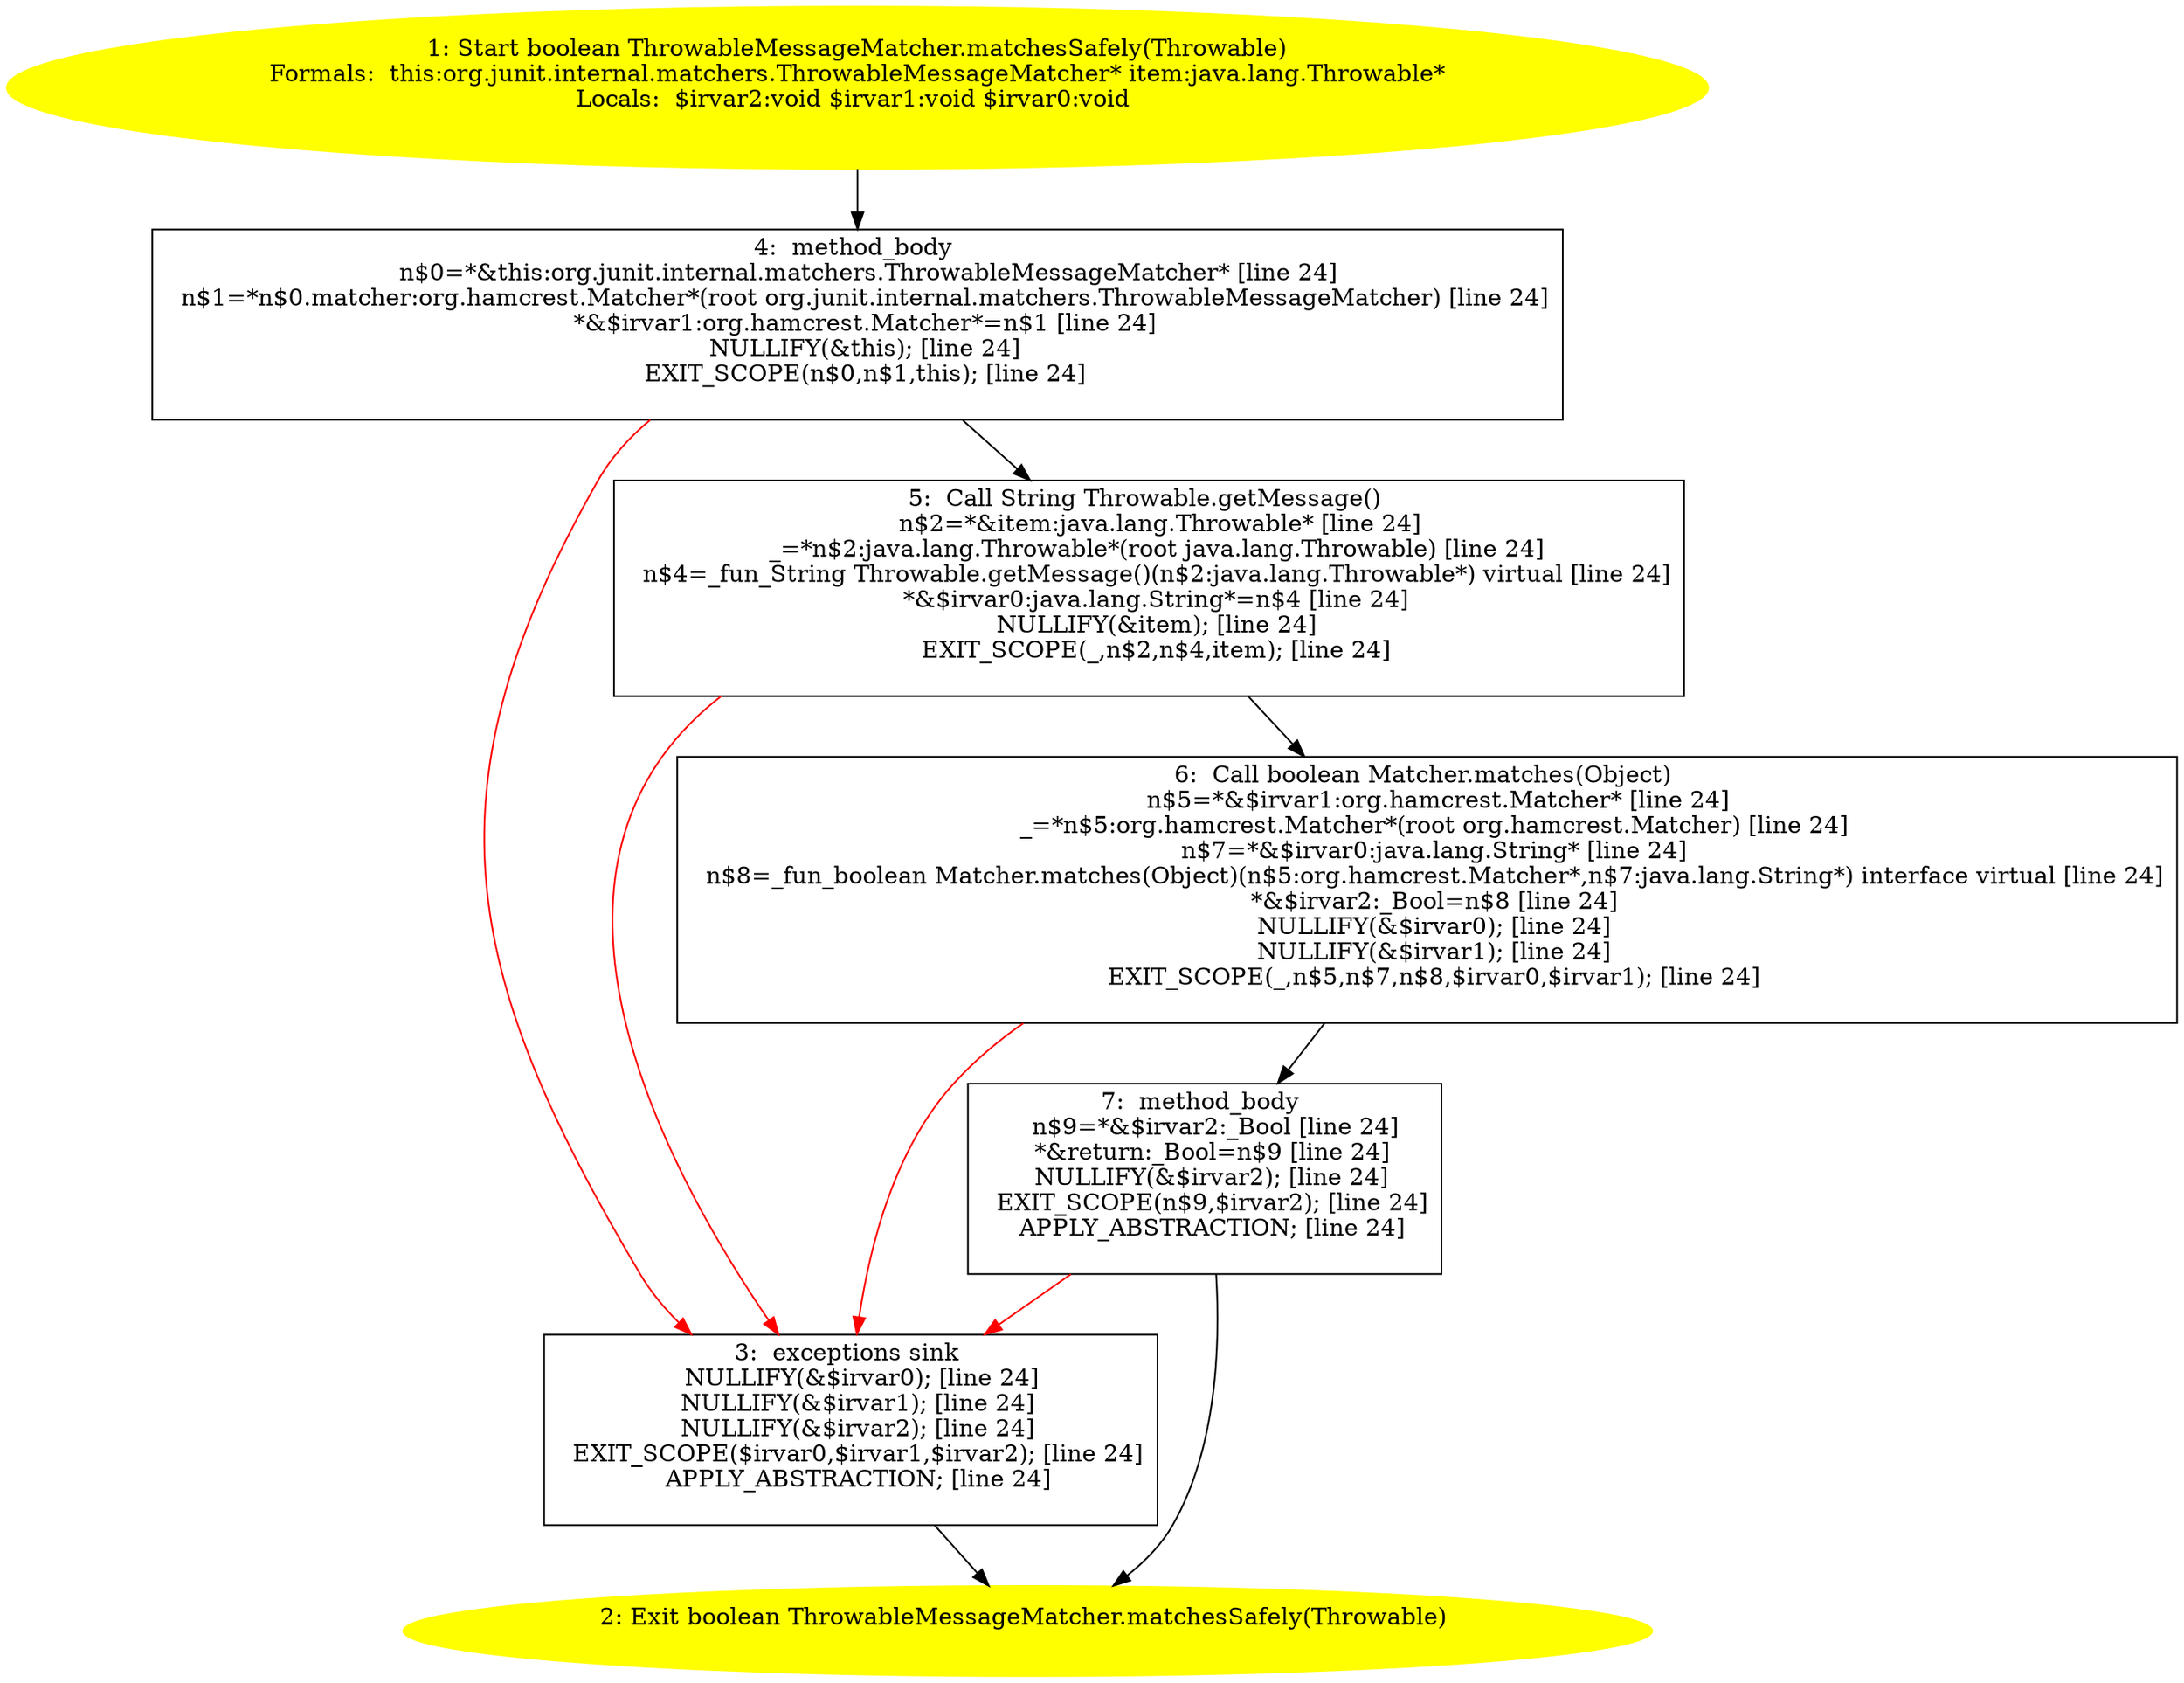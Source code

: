 /* @generated */
digraph cfg {
"org.junit.internal.matchers.ThrowableMessageMatcher.matchesSafely(java.lang.Throwable):boolean.8520719c41ee9d946749c7b97f96588e_1" [label="1: Start boolean ThrowableMessageMatcher.matchesSafely(Throwable)\nFormals:  this:org.junit.internal.matchers.ThrowableMessageMatcher* item:java.lang.Throwable*\nLocals:  $irvar2:void $irvar1:void $irvar0:void \n  " color=yellow style=filled]
	

	 "org.junit.internal.matchers.ThrowableMessageMatcher.matchesSafely(java.lang.Throwable):boolean.8520719c41ee9d946749c7b97f96588e_1" -> "org.junit.internal.matchers.ThrowableMessageMatcher.matchesSafely(java.lang.Throwable):boolean.8520719c41ee9d946749c7b97f96588e_4" ;
"org.junit.internal.matchers.ThrowableMessageMatcher.matchesSafely(java.lang.Throwable):boolean.8520719c41ee9d946749c7b97f96588e_2" [label="2: Exit boolean ThrowableMessageMatcher.matchesSafely(Throwable) \n  " color=yellow style=filled]
	

"org.junit.internal.matchers.ThrowableMessageMatcher.matchesSafely(java.lang.Throwable):boolean.8520719c41ee9d946749c7b97f96588e_3" [label="3:  exceptions sink \n   NULLIFY(&$irvar0); [line 24]\n  NULLIFY(&$irvar1); [line 24]\n  NULLIFY(&$irvar2); [line 24]\n  EXIT_SCOPE($irvar0,$irvar1,$irvar2); [line 24]\n  APPLY_ABSTRACTION; [line 24]\n " shape="box"]
	

	 "org.junit.internal.matchers.ThrowableMessageMatcher.matchesSafely(java.lang.Throwable):boolean.8520719c41ee9d946749c7b97f96588e_3" -> "org.junit.internal.matchers.ThrowableMessageMatcher.matchesSafely(java.lang.Throwable):boolean.8520719c41ee9d946749c7b97f96588e_2" ;
"org.junit.internal.matchers.ThrowableMessageMatcher.matchesSafely(java.lang.Throwable):boolean.8520719c41ee9d946749c7b97f96588e_4" [label="4:  method_body \n   n$0=*&this:org.junit.internal.matchers.ThrowableMessageMatcher* [line 24]\n  n$1=*n$0.matcher:org.hamcrest.Matcher*(root org.junit.internal.matchers.ThrowableMessageMatcher) [line 24]\n  *&$irvar1:org.hamcrest.Matcher*=n$1 [line 24]\n  NULLIFY(&this); [line 24]\n  EXIT_SCOPE(n$0,n$1,this); [line 24]\n " shape="box"]
	

	 "org.junit.internal.matchers.ThrowableMessageMatcher.matchesSafely(java.lang.Throwable):boolean.8520719c41ee9d946749c7b97f96588e_4" -> "org.junit.internal.matchers.ThrowableMessageMatcher.matchesSafely(java.lang.Throwable):boolean.8520719c41ee9d946749c7b97f96588e_5" ;
	 "org.junit.internal.matchers.ThrowableMessageMatcher.matchesSafely(java.lang.Throwable):boolean.8520719c41ee9d946749c7b97f96588e_4" -> "org.junit.internal.matchers.ThrowableMessageMatcher.matchesSafely(java.lang.Throwable):boolean.8520719c41ee9d946749c7b97f96588e_3" [color="red" ];
"org.junit.internal.matchers.ThrowableMessageMatcher.matchesSafely(java.lang.Throwable):boolean.8520719c41ee9d946749c7b97f96588e_5" [label="5:  Call String Throwable.getMessage() \n   n$2=*&item:java.lang.Throwable* [line 24]\n  _=*n$2:java.lang.Throwable*(root java.lang.Throwable) [line 24]\n  n$4=_fun_String Throwable.getMessage()(n$2:java.lang.Throwable*) virtual [line 24]\n  *&$irvar0:java.lang.String*=n$4 [line 24]\n  NULLIFY(&item); [line 24]\n  EXIT_SCOPE(_,n$2,n$4,item); [line 24]\n " shape="box"]
	

	 "org.junit.internal.matchers.ThrowableMessageMatcher.matchesSafely(java.lang.Throwable):boolean.8520719c41ee9d946749c7b97f96588e_5" -> "org.junit.internal.matchers.ThrowableMessageMatcher.matchesSafely(java.lang.Throwable):boolean.8520719c41ee9d946749c7b97f96588e_6" ;
	 "org.junit.internal.matchers.ThrowableMessageMatcher.matchesSafely(java.lang.Throwable):boolean.8520719c41ee9d946749c7b97f96588e_5" -> "org.junit.internal.matchers.ThrowableMessageMatcher.matchesSafely(java.lang.Throwable):boolean.8520719c41ee9d946749c7b97f96588e_3" [color="red" ];
"org.junit.internal.matchers.ThrowableMessageMatcher.matchesSafely(java.lang.Throwable):boolean.8520719c41ee9d946749c7b97f96588e_6" [label="6:  Call boolean Matcher.matches(Object) \n   n$5=*&$irvar1:org.hamcrest.Matcher* [line 24]\n  _=*n$5:org.hamcrest.Matcher*(root org.hamcrest.Matcher) [line 24]\n  n$7=*&$irvar0:java.lang.String* [line 24]\n  n$8=_fun_boolean Matcher.matches(Object)(n$5:org.hamcrest.Matcher*,n$7:java.lang.String*) interface virtual [line 24]\n  *&$irvar2:_Bool=n$8 [line 24]\n  NULLIFY(&$irvar0); [line 24]\n  NULLIFY(&$irvar1); [line 24]\n  EXIT_SCOPE(_,n$5,n$7,n$8,$irvar0,$irvar1); [line 24]\n " shape="box"]
	

	 "org.junit.internal.matchers.ThrowableMessageMatcher.matchesSafely(java.lang.Throwable):boolean.8520719c41ee9d946749c7b97f96588e_6" -> "org.junit.internal.matchers.ThrowableMessageMatcher.matchesSafely(java.lang.Throwable):boolean.8520719c41ee9d946749c7b97f96588e_7" ;
	 "org.junit.internal.matchers.ThrowableMessageMatcher.matchesSafely(java.lang.Throwable):boolean.8520719c41ee9d946749c7b97f96588e_6" -> "org.junit.internal.matchers.ThrowableMessageMatcher.matchesSafely(java.lang.Throwable):boolean.8520719c41ee9d946749c7b97f96588e_3" [color="red" ];
"org.junit.internal.matchers.ThrowableMessageMatcher.matchesSafely(java.lang.Throwable):boolean.8520719c41ee9d946749c7b97f96588e_7" [label="7:  method_body \n   n$9=*&$irvar2:_Bool [line 24]\n  *&return:_Bool=n$9 [line 24]\n  NULLIFY(&$irvar2); [line 24]\n  EXIT_SCOPE(n$9,$irvar2); [line 24]\n  APPLY_ABSTRACTION; [line 24]\n " shape="box"]
	

	 "org.junit.internal.matchers.ThrowableMessageMatcher.matchesSafely(java.lang.Throwable):boolean.8520719c41ee9d946749c7b97f96588e_7" -> "org.junit.internal.matchers.ThrowableMessageMatcher.matchesSafely(java.lang.Throwable):boolean.8520719c41ee9d946749c7b97f96588e_2" ;
	 "org.junit.internal.matchers.ThrowableMessageMatcher.matchesSafely(java.lang.Throwable):boolean.8520719c41ee9d946749c7b97f96588e_7" -> "org.junit.internal.matchers.ThrowableMessageMatcher.matchesSafely(java.lang.Throwable):boolean.8520719c41ee9d946749c7b97f96588e_3" [color="red" ];
}
